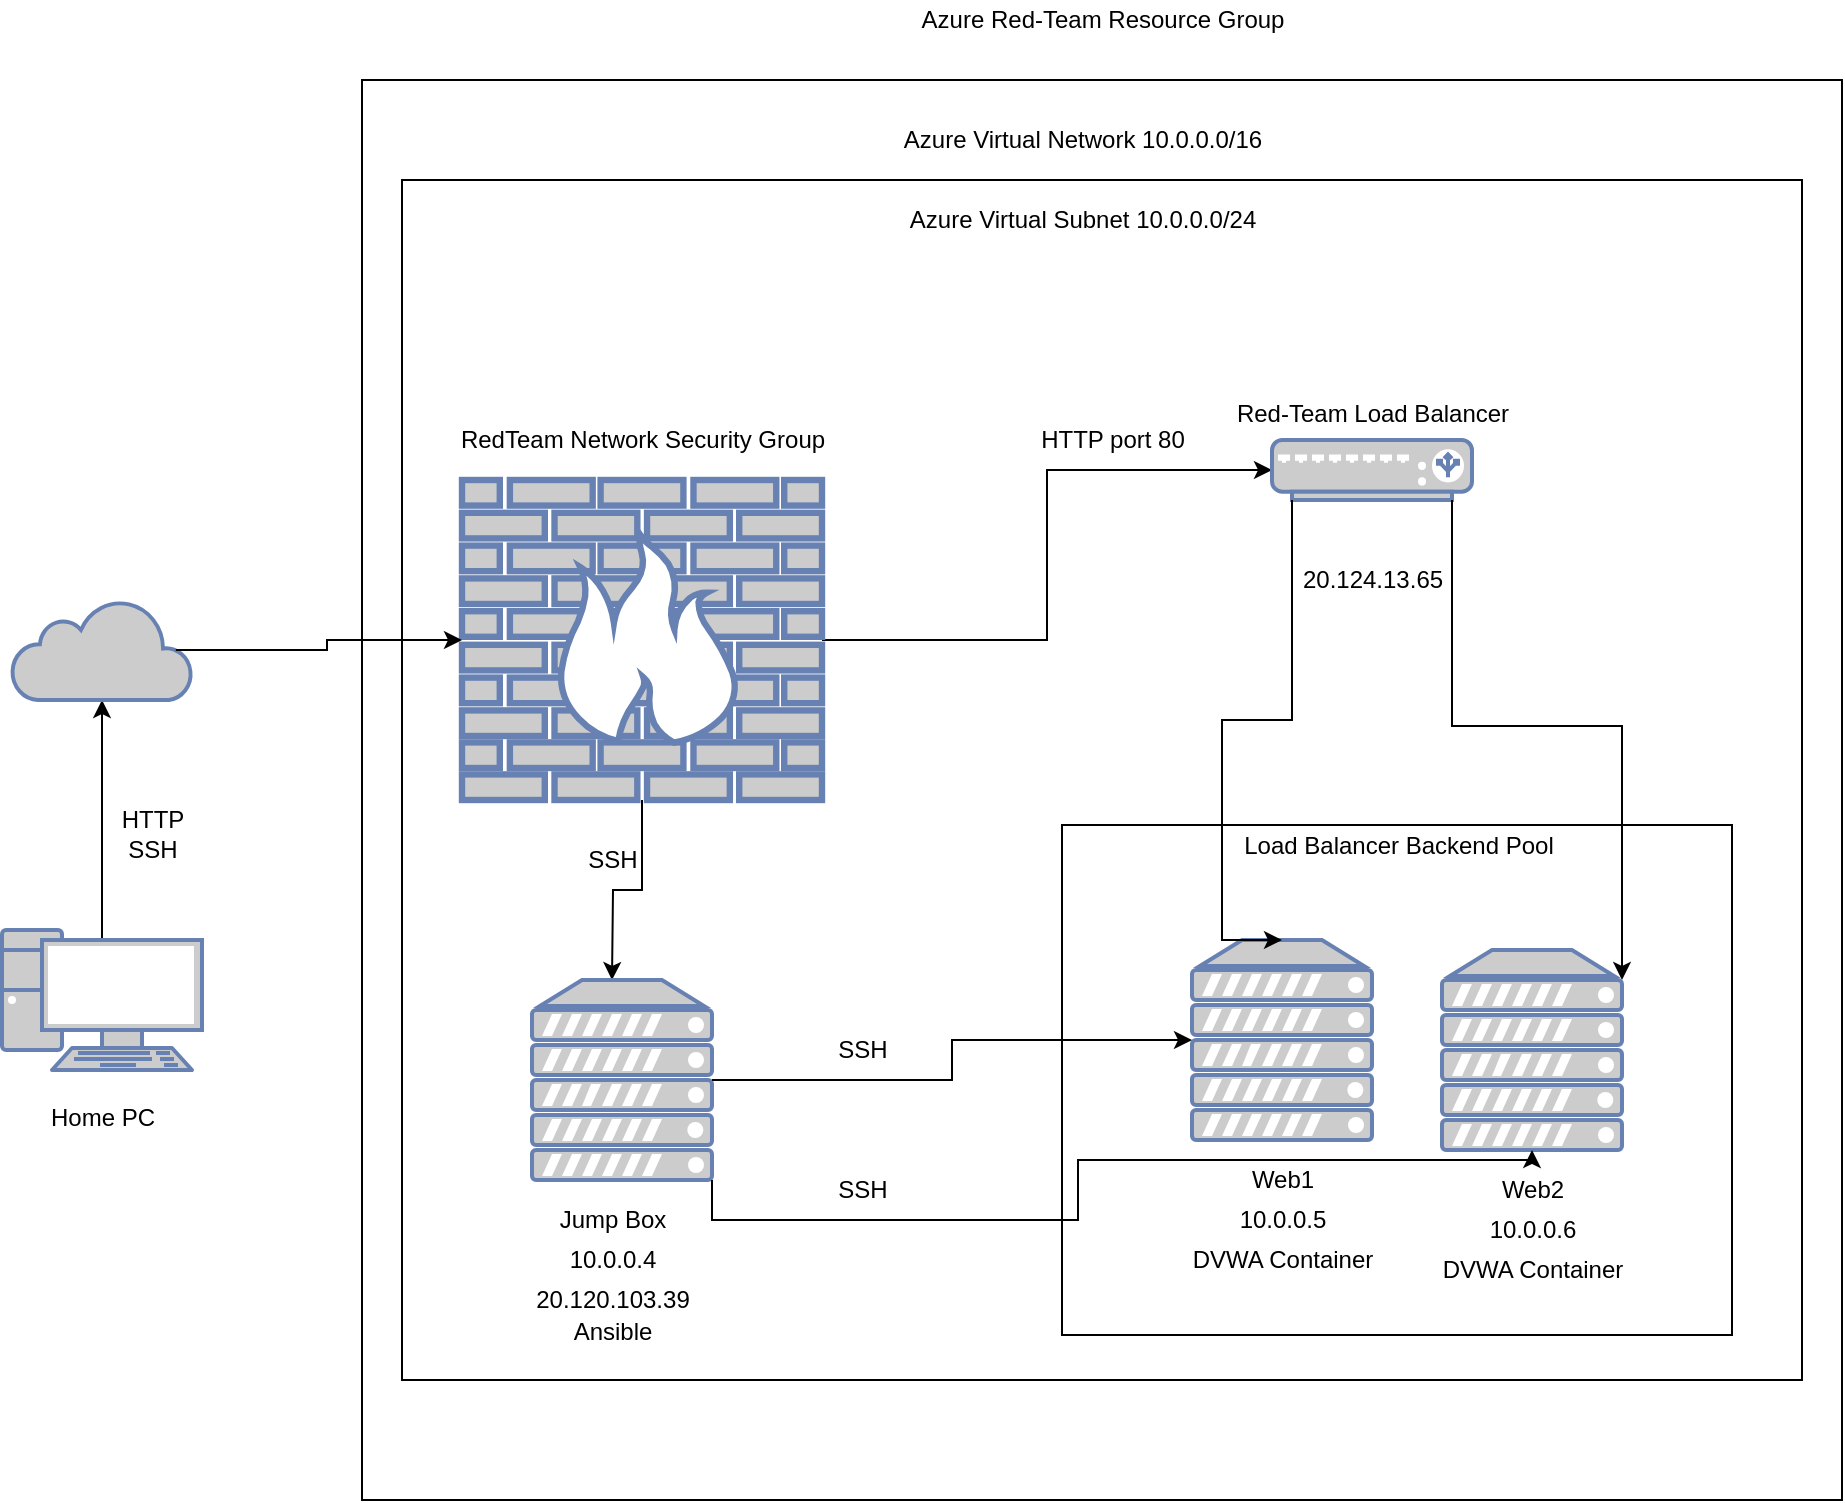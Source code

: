 <mxfile version="15.9.1" type="device"><diagram id="FIN_cn3T-UcGdvjh3NfX" name="Page-1"><mxGraphModel dx="3122" dy="776" grid="1" gridSize="10" guides="1" tooltips="1" connect="1" arrows="1" fold="1" page="1" pageScale="1" pageWidth="850" pageHeight="1100" math="0" shadow="0"><root><mxCell id="0"/><mxCell id="1" parent="0"/><mxCell id="8LGpEH_3Cew_r3uoXo-5-4" style="edgeStyle=orthogonalEdgeStyle;rounded=0;orthogonalLoop=1;jettySize=auto;html=1;exitX=0.5;exitY=0.07;exitDx=0;exitDy=0;exitPerimeter=0;entryX=0.5;entryY=1;entryDx=0;entryDy=0;entryPerimeter=0;" parent="1" source="8LGpEH_3Cew_r3uoXo-5-2" target="8LGpEH_3Cew_r3uoXo-5-3" edge="1"><mxGeometry relative="1" as="geometry"/></mxCell><mxCell id="8LGpEH_3Cew_r3uoXo-5-2" value="" style="fontColor=#0066CC;verticalAlign=top;verticalLabelPosition=bottom;labelPosition=center;align=center;html=1;outlineConnect=0;fillColor=#CCCCCC;strokeColor=#6881B3;gradientColor=none;gradientDirection=north;strokeWidth=2;shape=mxgraph.networks.pc;" parent="1" vertex="1"><mxGeometry x="-1000" y="515" width="100" height="70" as="geometry"/></mxCell><mxCell id="8LGpEH_3Cew_r3uoXo-5-3" value="" style="html=1;outlineConnect=0;fillColor=#CCCCCC;strokeColor=#6881B3;gradientColor=none;gradientDirection=north;strokeWidth=2;shape=mxgraph.networks.cloud;fontColor=#ffffff;" parent="1" vertex="1"><mxGeometry x="-995" y="350" width="90" height="50" as="geometry"/></mxCell><mxCell id="8LGpEH_3Cew_r3uoXo-5-5" value="" style="whiteSpace=wrap;html=1;" parent="1" vertex="1"><mxGeometry x="-820" y="90" width="740" height="710" as="geometry"/></mxCell><mxCell id="8LGpEH_3Cew_r3uoXo-5-6" value="Azure Red-Team Resource Group" style="text;html=1;align=center;verticalAlign=middle;resizable=0;points=[];autosize=1;strokeColor=none;fillColor=none;" parent="1" vertex="1"><mxGeometry x="-550" y="50" width="200" height="20" as="geometry"/></mxCell><mxCell id="8LGpEH_3Cew_r3uoXo-5-8" value="" style="whiteSpace=wrap;html=1;" parent="1" vertex="1"><mxGeometry x="-800" y="140" width="700" height="600" as="geometry"/></mxCell><mxCell id="8LGpEH_3Cew_r3uoXo-5-9" value="RedTeam Network Security Group" style="text;html=1;resizable=0;autosize=1;align=center;verticalAlign=middle;points=[];fillColor=none;strokeColor=none;rounded=0;" parent="1" vertex="1"><mxGeometry x="-780" y="260" width="200" height="20" as="geometry"/></mxCell><mxCell id="U4dw4zlou8ah-x8T9FQv-2" style="edgeStyle=orthogonalEdgeStyle;rounded=0;orthogonalLoop=1;jettySize=auto;html=1;exitX=0.5;exitY=1;exitDx=0;exitDy=0;exitPerimeter=0;" parent="1" source="8LGpEH_3Cew_r3uoXo-5-12" edge="1"><mxGeometry relative="1" as="geometry"><mxPoint x="-695" y="540" as="targetPoint"/></mxGeometry></mxCell><mxCell id="U4dw4zlou8ah-x8T9FQv-3" style="edgeStyle=orthogonalEdgeStyle;rounded=0;orthogonalLoop=1;jettySize=auto;html=1;exitX=1;exitY=0.5;exitDx=0;exitDy=0;exitPerimeter=0;entryX=0;entryY=0.5;entryDx=0;entryDy=0;entryPerimeter=0;" parent="1" source="8LGpEH_3Cew_r3uoXo-5-12" target="8LGpEH_3Cew_r3uoXo-5-14" edge="1"><mxGeometry relative="1" as="geometry"/></mxCell><mxCell id="8LGpEH_3Cew_r3uoXo-5-12" value="" style="fontColor=#0066CC;verticalAlign=top;verticalLabelPosition=bottom;labelPosition=center;align=center;html=1;outlineConnect=0;fillColor=#CCCCCC;strokeColor=#6881B3;gradientColor=none;gradientDirection=north;strokeWidth=2;shape=mxgraph.networks.firewall;" parent="1" vertex="1"><mxGeometry x="-770" y="290" width="180" height="160" as="geometry"/></mxCell><mxCell id="8LGpEH_3Cew_r3uoXo-5-14" value="" style="fontColor=#0066CC;verticalAlign=top;verticalLabelPosition=bottom;labelPosition=center;align=center;html=1;outlineConnect=0;fillColor=#CCCCCC;strokeColor=#6881B3;gradientColor=none;gradientDirection=north;strokeWidth=2;shape=mxgraph.networks.load_balancer;" parent="1" vertex="1"><mxGeometry x="-365" y="270" width="100" height="30" as="geometry"/></mxCell><mxCell id="U4dw4zlou8ah-x8T9FQv-4" value="" style="fontColor=#0066CC;verticalAlign=top;verticalLabelPosition=bottom;labelPosition=center;align=center;html=1;outlineConnect=0;fillColor=#CCCCCC;strokeColor=#6881B3;gradientColor=none;gradientDirection=north;strokeWidth=2;shape=mxgraph.networks.server;" parent="1" vertex="1"><mxGeometry x="-735" y="540" width="90" height="100" as="geometry"/></mxCell><mxCell id="U4dw4zlou8ah-x8T9FQv-1" style="edgeStyle=orthogonalEdgeStyle;rounded=0;orthogonalLoop=1;jettySize=auto;html=1;exitX=0.91;exitY=0.5;exitDx=0;exitDy=0;exitPerimeter=0;" parent="1" source="8LGpEH_3Cew_r3uoXo-5-3" target="8LGpEH_3Cew_r3uoXo-5-12" edge="1"><mxGeometry relative="1" as="geometry"/></mxCell><mxCell id="U4dw4zlou8ah-x8T9FQv-9" value="Jump Box" style="text;html=1;resizable=0;autosize=1;align=center;verticalAlign=middle;points=[];fillColor=none;strokeColor=none;rounded=0;" parent="1" vertex="1"><mxGeometry x="-730" y="650" width="70" height="20" as="geometry"/></mxCell><mxCell id="U4dw4zlou8ah-x8T9FQv-10" value="10.0.0.4" style="text;html=1;resizable=0;autosize=1;align=center;verticalAlign=middle;points=[];fillColor=none;strokeColor=none;rounded=0;" parent="1" vertex="1"><mxGeometry x="-725" y="670" width="60" height="20" as="geometry"/></mxCell><mxCell id="U4dw4zlou8ah-x8T9FQv-11" value="Ansible" style="text;html=1;resizable=0;autosize=1;align=center;verticalAlign=middle;points=[];fillColor=none;strokeColor=none;rounded=0;" parent="1" vertex="1"><mxGeometry x="-720" y="706" width="50" height="20" as="geometry"/></mxCell><mxCell id="U4dw4zlou8ah-x8T9FQv-18" value="Red-Team Load Balancer" style="text;html=1;resizable=0;autosize=1;align=center;verticalAlign=middle;points=[];fillColor=none;strokeColor=none;rounded=0;" parent="1" vertex="1"><mxGeometry x="-390" y="247" width="150" height="20" as="geometry"/></mxCell><mxCell id="U4dw4zlou8ah-x8T9FQv-19" value="20.124.13.65" style="text;html=1;resizable=0;autosize=1;align=center;verticalAlign=middle;points=[];fillColor=none;strokeColor=none;rounded=0;" parent="1" vertex="1"><mxGeometry x="-360" y="330" width="90" height="20" as="geometry"/></mxCell><mxCell id="U4dw4zlou8ah-x8T9FQv-21" value="SSH" style="text;html=1;resizable=0;autosize=1;align=center;verticalAlign=middle;points=[];fillColor=none;strokeColor=none;rounded=0;" parent="1" vertex="1"><mxGeometry x="-715" y="470" width="40" height="20" as="geometry"/></mxCell><mxCell id="U4dw4zlou8ah-x8T9FQv-24" value="HTTP" style="text;html=1;resizable=0;autosize=1;align=center;verticalAlign=middle;points=[];fillColor=none;strokeColor=none;rounded=0;" parent="1" vertex="1"><mxGeometry x="-950" y="450" width="50" height="20" as="geometry"/></mxCell><mxCell id="U4dw4zlou8ah-x8T9FQv-25" value="SSH" style="text;html=1;resizable=0;autosize=1;align=center;verticalAlign=middle;points=[];fillColor=none;strokeColor=none;rounded=0;" parent="1" vertex="1"><mxGeometry x="-945" y="465" width="40" height="20" as="geometry"/></mxCell><mxCell id="U4dw4zlou8ah-x8T9FQv-26" value="" style="whiteSpace=wrap;html=1;" parent="1" vertex="1"><mxGeometry x="-470" y="462.5" width="335" height="255" as="geometry"/></mxCell><mxCell id="U4dw4zlou8ah-x8T9FQv-8" style="edgeStyle=orthogonalEdgeStyle;rounded=0;orthogonalLoop=1;jettySize=auto;html=1;exitX=0.9;exitY=1;exitDx=0;exitDy=0;exitPerimeter=0;entryX=1;entryY=0.15;entryDx=0;entryDy=0;entryPerimeter=0;" parent="1" source="8LGpEH_3Cew_r3uoXo-5-14" target="U4dw4zlou8ah-x8T9FQv-6" edge="1"><mxGeometry relative="1" as="geometry"><Array as="points"><mxPoint x="-275" y="413"/><mxPoint x="-190" y="413"/></Array></mxGeometry></mxCell><mxCell id="U4dw4zlou8ah-x8T9FQv-5" value="" style="fontColor=#0066CC;verticalAlign=top;verticalLabelPosition=bottom;labelPosition=center;align=center;html=1;outlineConnect=0;fillColor=#CCCCCC;strokeColor=#6881B3;gradientColor=none;gradientDirection=north;strokeWidth=2;shape=mxgraph.networks.server;" parent="1" vertex="1"><mxGeometry x="-405" y="520" width="90" height="100" as="geometry"/></mxCell><mxCell id="U4dw4zlou8ah-x8T9FQv-6" value="" style="fontColor=#0066CC;verticalAlign=top;verticalLabelPosition=bottom;labelPosition=center;align=center;html=1;outlineConnect=0;fillColor=#CCCCCC;strokeColor=#6881B3;gradientColor=none;gradientDirection=north;strokeWidth=2;shape=mxgraph.networks.server;" parent="1" vertex="1"><mxGeometry x="-280" y="525" width="90" height="100" as="geometry"/></mxCell><mxCell id="U4dw4zlou8ah-x8T9FQv-12" value="Web1" style="text;html=1;resizable=0;autosize=1;align=center;verticalAlign=middle;points=[];fillColor=none;strokeColor=none;rounded=0;" parent="1" vertex="1"><mxGeometry x="-385" y="630" width="50" height="20" as="geometry"/></mxCell><mxCell id="U4dw4zlou8ah-x8T9FQv-13" value="10.0.0.5" style="text;html=1;resizable=0;autosize=1;align=center;verticalAlign=middle;points=[];fillColor=none;strokeColor=none;rounded=0;" parent="1" vertex="1"><mxGeometry x="-390" y="650" width="60" height="20" as="geometry"/></mxCell><mxCell id="U4dw4zlou8ah-x8T9FQv-14" value="DVWA Container" style="text;html=1;resizable=0;autosize=1;align=center;verticalAlign=middle;points=[];fillColor=none;strokeColor=none;rounded=0;" parent="1" vertex="1"><mxGeometry x="-415" y="670" width="110" height="20" as="geometry"/></mxCell><mxCell id="U4dw4zlou8ah-x8T9FQv-15" value="Web2" style="text;html=1;resizable=0;autosize=1;align=center;verticalAlign=middle;points=[];fillColor=none;strokeColor=none;rounded=0;" parent="1" vertex="1"><mxGeometry x="-260" y="635" width="50" height="20" as="geometry"/></mxCell><mxCell id="U4dw4zlou8ah-x8T9FQv-16" value="10.0.0.6" style="text;html=1;resizable=0;autosize=1;align=center;verticalAlign=middle;points=[];fillColor=none;strokeColor=none;rounded=0;" parent="1" vertex="1"><mxGeometry x="-265" y="655" width="60" height="20" as="geometry"/></mxCell><mxCell id="U4dw4zlou8ah-x8T9FQv-17" value="DVWA Container" style="text;html=1;resizable=0;autosize=1;align=center;verticalAlign=middle;points=[];fillColor=none;strokeColor=none;rounded=0;" parent="1" vertex="1"><mxGeometry x="-290" y="675" width="110" height="20" as="geometry"/></mxCell><mxCell id="U4dw4zlou8ah-x8T9FQv-27" value="Load Balancer Backend Pool" style="text;html=1;resizable=0;autosize=1;align=center;verticalAlign=middle;points=[];fillColor=none;strokeColor=none;rounded=0;" parent="1" vertex="1"><mxGeometry x="-387.5" y="463" width="170" height="20" as="geometry"/></mxCell><mxCell id="U4dw4zlou8ah-x8T9FQv-28" style="edgeStyle=orthogonalEdgeStyle;rounded=0;orthogonalLoop=1;jettySize=auto;html=1;exitX=1;exitY=0.5;exitDx=0;exitDy=0;exitPerimeter=0;entryX=0;entryY=0.5;entryDx=0;entryDy=0;entryPerimeter=0;" parent="1" source="U4dw4zlou8ah-x8T9FQv-4" target="U4dw4zlou8ah-x8T9FQv-5" edge="1"><mxGeometry relative="1" as="geometry"/></mxCell><mxCell id="U4dw4zlou8ah-x8T9FQv-29" style="edgeStyle=orthogonalEdgeStyle;rounded=0;orthogonalLoop=1;jettySize=auto;html=1;exitX=1;exitY=1;exitDx=0;exitDy=0;exitPerimeter=0;" parent="1" source="U4dw4zlou8ah-x8T9FQv-4" target="U4dw4zlou8ah-x8T9FQv-6" edge="1"><mxGeometry relative="1" as="geometry"><Array as="points"><mxPoint x="-645" y="660"/><mxPoint x="-462" y="660"/><mxPoint x="-462" y="630"/><mxPoint x="-235" y="630"/></Array></mxGeometry></mxCell><mxCell id="U4dw4zlou8ah-x8T9FQv-30" value="SSH" style="text;html=1;resizable=0;autosize=1;align=center;verticalAlign=middle;points=[];fillColor=none;strokeColor=none;rounded=0;" parent="1" vertex="1"><mxGeometry x="-590" y="565" width="40" height="20" as="geometry"/></mxCell><mxCell id="U4dw4zlou8ah-x8T9FQv-31" value="SSH" style="text;html=1;resizable=0;autosize=1;align=center;verticalAlign=middle;points=[];fillColor=none;strokeColor=none;rounded=0;" parent="1" vertex="1"><mxGeometry x="-590" y="635" width="40" height="20" as="geometry"/></mxCell><mxCell id="U4dw4zlou8ah-x8T9FQv-32" value="20.120.103.39" style="text;html=1;resizable=0;autosize=1;align=center;verticalAlign=middle;points=[];fillColor=none;strokeColor=none;rounded=0;" parent="1" vertex="1"><mxGeometry x="-740" y="690" width="90" height="20" as="geometry"/></mxCell><mxCell id="U4dw4zlou8ah-x8T9FQv-33" value="HTTP port 80" style="text;html=1;resizable=0;autosize=1;align=center;verticalAlign=middle;points=[];fillColor=none;strokeColor=none;rounded=0;" parent="1" vertex="1"><mxGeometry x="-490" y="260" width="90" height="20" as="geometry"/></mxCell><mxCell id="U4dw4zlou8ah-x8T9FQv-7" style="edgeStyle=orthogonalEdgeStyle;rounded=0;orthogonalLoop=1;jettySize=auto;html=1;exitX=0.1;exitY=1;exitDx=0;exitDy=0;exitPerimeter=0;entryX=0.5;entryY=0;entryDx=0;entryDy=0;entryPerimeter=0;" parent="1" source="8LGpEH_3Cew_r3uoXo-5-14" target="U4dw4zlou8ah-x8T9FQv-5" edge="1"><mxGeometry relative="1" as="geometry"><Array as="points"><mxPoint x="-355" y="410"/><mxPoint x="-390" y="410"/><mxPoint x="-390" y="520"/></Array></mxGeometry></mxCell><mxCell id="U4dw4zlou8ah-x8T9FQv-34" value="Azure Virtual Network 10.0.0.0/16" style="text;html=1;resizable=0;autosize=1;align=center;verticalAlign=middle;points=[];fillColor=none;strokeColor=none;rounded=0;" parent="1" vertex="1"><mxGeometry x="-555" y="110" width="190" height="20" as="geometry"/></mxCell><mxCell id="U4dw4zlou8ah-x8T9FQv-35" value="Azure Virtual Subnet 10.0.0.0/24" style="text;html=1;resizable=0;autosize=1;align=center;verticalAlign=middle;points=[];fillColor=none;strokeColor=none;rounded=0;" parent="1" vertex="1"><mxGeometry x="-555" y="150" width="190" height="20" as="geometry"/></mxCell><mxCell id="o5SLM_6kBVwKkhDy6LXi-3" value="Home PC" style="text;html=1;resizable=0;autosize=1;align=center;verticalAlign=middle;points=[];fillColor=none;strokeColor=none;rounded=0;" parent="1" vertex="1"><mxGeometry x="-985" y="599" width="70" height="20" as="geometry"/></mxCell></root></mxGraphModel></diagram></mxfile>